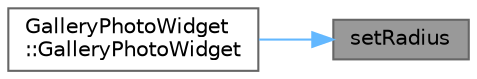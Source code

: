 digraph "setRadius"
{
 // LATEX_PDF_SIZE
  bgcolor="transparent";
  edge [fontname=Helvetica,fontsize=10,labelfontname=Helvetica,labelfontsize=10];
  node [fontname=Helvetica,fontsize=10,shape=box,height=0.2,width=0.4];
  rankdir="RL";
  Node1 [id="Node000001",label="setRadius",height=0.2,width=0.4,color="gray40", fillcolor="grey60", style="filled", fontcolor="black",tooltip="设置按钮的圆角半径"];
  Node1 -> Node2 [id="edge1_Node000001_Node000002",dir="back",color="steelblue1",style="solid",tooltip=" "];
  Node2 [id="Node000002",label="GalleryPhotoWidget\l::GalleryPhotoWidget",height=0.2,width=0.4,color="grey40", fillcolor="white", style="filled",URL="$class_gallery_photo_widget.html#abc019c01d5b82e834ecafe18b9c531ee",tooltip="构造函数，初始化照片卡片控件"];
}

